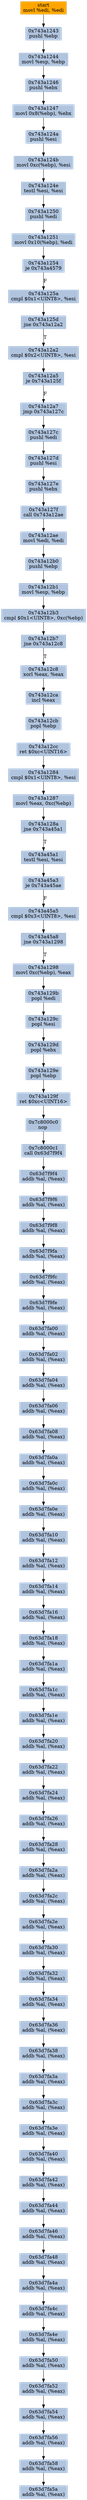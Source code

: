 digraph G {
node[shape=rectangle,style=filled,fillcolor=lightsteelblue,color=lightsteelblue]
bgcolor="transparent"
a0x743a1241movl_edi_edi[label="start\nmovl %edi, %edi",color="lightgrey",fillcolor="orange"];
a0x743a1243pushl_ebp[label="0x743a1243\npushl %ebp"];
a0x743a1244movl_esp_ebp[label="0x743a1244\nmovl %esp, %ebp"];
a0x743a1246pushl_ebx[label="0x743a1246\npushl %ebx"];
a0x743a1247movl_0x8ebp__ebx[label="0x743a1247\nmovl 0x8(%ebp), %ebx"];
a0x743a124apushl_esi[label="0x743a124a\npushl %esi"];
a0x743a124bmovl_0xcebp__esi[label="0x743a124b\nmovl 0xc(%ebp), %esi"];
a0x743a124etestl_esi_esi[label="0x743a124e\ntestl %esi, %esi"];
a0x743a1250pushl_edi[label="0x743a1250\npushl %edi"];
a0x743a1251movl_0x10ebp__edi[label="0x743a1251\nmovl 0x10(%ebp), %edi"];
a0x743a1254je_0x743a4579[label="0x743a1254\nje 0x743a4579"];
a0x743a125acmpl_0x1UINT8_esi[label="0x743a125a\ncmpl $0x1<UINT8>, %esi"];
a0x743a125djne_0x743a12a2[label="0x743a125d\njne 0x743a12a2"];
a0x743a12a2cmpl_0x2UINT8_esi[label="0x743a12a2\ncmpl $0x2<UINT8>, %esi"];
a0x743a12a5je_0x743a125f[label="0x743a12a5\nje 0x743a125f"];
a0x743a12a7jmp_0x743a127c[label="0x743a12a7\njmp 0x743a127c"];
a0x743a127cpushl_edi[label="0x743a127c\npushl %edi"];
a0x743a127dpushl_esi[label="0x743a127d\npushl %esi"];
a0x743a127epushl_ebx[label="0x743a127e\npushl %ebx"];
a0x743a127fcall_0x743a12ae[label="0x743a127f\ncall 0x743a12ae"];
a0x743a12aemovl_edi_edi[label="0x743a12ae\nmovl %edi, %edi"];
a0x743a12b0pushl_ebp[label="0x743a12b0\npushl %ebp"];
a0x743a12b1movl_esp_ebp[label="0x743a12b1\nmovl %esp, %ebp"];
a0x743a12b3cmpl_0x1UINT8_0xcebp_[label="0x743a12b3\ncmpl $0x1<UINT8>, 0xc(%ebp)"];
a0x743a12b7jne_0x743a12c8[label="0x743a12b7\njne 0x743a12c8"];
a0x743a12c8xorl_eax_eax[label="0x743a12c8\nxorl %eax, %eax"];
a0x743a12caincl_eax[label="0x743a12ca\nincl %eax"];
a0x743a12cbpopl_ebp[label="0x743a12cb\npopl %ebp"];
a0x743a12ccret_0xcUINT16[label="0x743a12cc\nret $0xc<UINT16>"];
a0x743a1284cmpl_0x1UINT8_esi[label="0x743a1284\ncmpl $0x1<UINT8>, %esi"];
a0x743a1287movl_eax_0xcebp_[label="0x743a1287\nmovl %eax, 0xc(%ebp)"];
a0x743a128ajne_0x743a45a1[label="0x743a128a\njne 0x743a45a1"];
a0x743a45a1testl_esi_esi[label="0x743a45a1\ntestl %esi, %esi"];
a0x743a45a3je_0x743a45ae[label="0x743a45a3\nje 0x743a45ae"];
a0x743a45a5cmpl_0x3UINT8_esi[label="0x743a45a5\ncmpl $0x3<UINT8>, %esi"];
a0x743a45a8jne_0x743a1298[label="0x743a45a8\njne 0x743a1298"];
a0x743a1298movl_0xcebp__eax[label="0x743a1298\nmovl 0xc(%ebp), %eax"];
a0x743a129bpopl_edi[label="0x743a129b\npopl %edi"];
a0x743a129cpopl_esi[label="0x743a129c\npopl %esi"];
a0x743a129dpopl_ebx[label="0x743a129d\npopl %ebx"];
a0x743a129epopl_ebp[label="0x743a129e\npopl %ebp"];
a0x743a129fret_0xcUINT16[label="0x743a129f\nret $0xc<UINT16>"];
a0x7c8000c0nop_[label="0x7c8000c0\nnop "];
a0x7c8000c1call_0x63d7f9f4[label="0x7c8000c1\ncall 0x63d7f9f4"];
a0x63d7f9f4addb_al_eax_[label="0x63d7f9f4\naddb %al, (%eax)"];
a0x63d7f9f6addb_al_eax_[label="0x63d7f9f6\naddb %al, (%eax)"];
a0x63d7f9f8addb_al_eax_[label="0x63d7f9f8\naddb %al, (%eax)"];
a0x63d7f9faaddb_al_eax_[label="0x63d7f9fa\naddb %al, (%eax)"];
a0x63d7f9fcaddb_al_eax_[label="0x63d7f9fc\naddb %al, (%eax)"];
a0x63d7f9feaddb_al_eax_[label="0x63d7f9fe\naddb %al, (%eax)"];
a0x63d7fa00addb_al_eax_[label="0x63d7fa00\naddb %al, (%eax)"];
a0x63d7fa02addb_al_eax_[label="0x63d7fa02\naddb %al, (%eax)"];
a0x63d7fa04addb_al_eax_[label="0x63d7fa04\naddb %al, (%eax)"];
a0x63d7fa06addb_al_eax_[label="0x63d7fa06\naddb %al, (%eax)"];
a0x63d7fa08addb_al_eax_[label="0x63d7fa08\naddb %al, (%eax)"];
a0x63d7fa0aaddb_al_eax_[label="0x63d7fa0a\naddb %al, (%eax)"];
a0x63d7fa0caddb_al_eax_[label="0x63d7fa0c\naddb %al, (%eax)"];
a0x63d7fa0eaddb_al_eax_[label="0x63d7fa0e\naddb %al, (%eax)"];
a0x63d7fa10addb_al_eax_[label="0x63d7fa10\naddb %al, (%eax)"];
a0x63d7fa12addb_al_eax_[label="0x63d7fa12\naddb %al, (%eax)"];
a0x63d7fa14addb_al_eax_[label="0x63d7fa14\naddb %al, (%eax)"];
a0x63d7fa16addb_al_eax_[label="0x63d7fa16\naddb %al, (%eax)"];
a0x63d7fa18addb_al_eax_[label="0x63d7fa18\naddb %al, (%eax)"];
a0x63d7fa1aaddb_al_eax_[label="0x63d7fa1a\naddb %al, (%eax)"];
a0x63d7fa1caddb_al_eax_[label="0x63d7fa1c\naddb %al, (%eax)"];
a0x63d7fa1eaddb_al_eax_[label="0x63d7fa1e\naddb %al, (%eax)"];
a0x63d7fa20addb_al_eax_[label="0x63d7fa20\naddb %al, (%eax)"];
a0x63d7fa22addb_al_eax_[label="0x63d7fa22\naddb %al, (%eax)"];
a0x63d7fa24addb_al_eax_[label="0x63d7fa24\naddb %al, (%eax)"];
a0x63d7fa26addb_al_eax_[label="0x63d7fa26\naddb %al, (%eax)"];
a0x63d7fa28addb_al_eax_[label="0x63d7fa28\naddb %al, (%eax)"];
a0x63d7fa2aaddb_al_eax_[label="0x63d7fa2a\naddb %al, (%eax)"];
a0x63d7fa2caddb_al_eax_[label="0x63d7fa2c\naddb %al, (%eax)"];
a0x63d7fa2eaddb_al_eax_[label="0x63d7fa2e\naddb %al, (%eax)"];
a0x63d7fa30addb_al_eax_[label="0x63d7fa30\naddb %al, (%eax)"];
a0x63d7fa32addb_al_eax_[label="0x63d7fa32\naddb %al, (%eax)"];
a0x63d7fa34addb_al_eax_[label="0x63d7fa34\naddb %al, (%eax)"];
a0x63d7fa36addb_al_eax_[label="0x63d7fa36\naddb %al, (%eax)"];
a0x63d7fa38addb_al_eax_[label="0x63d7fa38\naddb %al, (%eax)"];
a0x63d7fa3aaddb_al_eax_[label="0x63d7fa3a\naddb %al, (%eax)"];
a0x63d7fa3caddb_al_eax_[label="0x63d7fa3c\naddb %al, (%eax)"];
a0x63d7fa3eaddb_al_eax_[label="0x63d7fa3e\naddb %al, (%eax)"];
a0x63d7fa40addb_al_eax_[label="0x63d7fa40\naddb %al, (%eax)"];
a0x63d7fa42addb_al_eax_[label="0x63d7fa42\naddb %al, (%eax)"];
a0x63d7fa44addb_al_eax_[label="0x63d7fa44\naddb %al, (%eax)"];
a0x63d7fa46addb_al_eax_[label="0x63d7fa46\naddb %al, (%eax)"];
a0x63d7fa48addb_al_eax_[label="0x63d7fa48\naddb %al, (%eax)"];
a0x63d7fa4aaddb_al_eax_[label="0x63d7fa4a\naddb %al, (%eax)"];
a0x63d7fa4caddb_al_eax_[label="0x63d7fa4c\naddb %al, (%eax)"];
a0x63d7fa4eaddb_al_eax_[label="0x63d7fa4e\naddb %al, (%eax)"];
a0x63d7fa50addb_al_eax_[label="0x63d7fa50\naddb %al, (%eax)"];
a0x63d7fa52addb_al_eax_[label="0x63d7fa52\naddb %al, (%eax)"];
a0x63d7fa54addb_al_eax_[label="0x63d7fa54\naddb %al, (%eax)"];
a0x63d7fa56addb_al_eax_[label="0x63d7fa56\naddb %al, (%eax)"];
a0x63d7fa58addb_al_eax_[label="0x63d7fa58\naddb %al, (%eax)"];
a0x63d7fa5aaddb_al_eax_[label="0x63d7fa5a\naddb %al, (%eax)"];
a0x743a1241movl_edi_edi -> a0x743a1243pushl_ebp [color="#000000"];
a0x743a1243pushl_ebp -> a0x743a1244movl_esp_ebp [color="#000000"];
a0x743a1244movl_esp_ebp -> a0x743a1246pushl_ebx [color="#000000"];
a0x743a1246pushl_ebx -> a0x743a1247movl_0x8ebp__ebx [color="#000000"];
a0x743a1247movl_0x8ebp__ebx -> a0x743a124apushl_esi [color="#000000"];
a0x743a124apushl_esi -> a0x743a124bmovl_0xcebp__esi [color="#000000"];
a0x743a124bmovl_0xcebp__esi -> a0x743a124etestl_esi_esi [color="#000000"];
a0x743a124etestl_esi_esi -> a0x743a1250pushl_edi [color="#000000"];
a0x743a1250pushl_edi -> a0x743a1251movl_0x10ebp__edi [color="#000000"];
a0x743a1251movl_0x10ebp__edi -> a0x743a1254je_0x743a4579 [color="#000000"];
a0x743a1254je_0x743a4579 -> a0x743a125acmpl_0x1UINT8_esi [color="#000000",label="F"];
a0x743a125acmpl_0x1UINT8_esi -> a0x743a125djne_0x743a12a2 [color="#000000"];
a0x743a125djne_0x743a12a2 -> a0x743a12a2cmpl_0x2UINT8_esi [color="#000000",label="T"];
a0x743a12a2cmpl_0x2UINT8_esi -> a0x743a12a5je_0x743a125f [color="#000000"];
a0x743a12a5je_0x743a125f -> a0x743a12a7jmp_0x743a127c [color="#000000",label="F"];
a0x743a12a7jmp_0x743a127c -> a0x743a127cpushl_edi [color="#000000"];
a0x743a127cpushl_edi -> a0x743a127dpushl_esi [color="#000000"];
a0x743a127dpushl_esi -> a0x743a127epushl_ebx [color="#000000"];
a0x743a127epushl_ebx -> a0x743a127fcall_0x743a12ae [color="#000000"];
a0x743a127fcall_0x743a12ae -> a0x743a12aemovl_edi_edi [color="#000000"];
a0x743a12aemovl_edi_edi -> a0x743a12b0pushl_ebp [color="#000000"];
a0x743a12b0pushl_ebp -> a0x743a12b1movl_esp_ebp [color="#000000"];
a0x743a12b1movl_esp_ebp -> a0x743a12b3cmpl_0x1UINT8_0xcebp_ [color="#000000"];
a0x743a12b3cmpl_0x1UINT8_0xcebp_ -> a0x743a12b7jne_0x743a12c8 [color="#000000"];
a0x743a12b7jne_0x743a12c8 -> a0x743a12c8xorl_eax_eax [color="#000000",label="T"];
a0x743a12c8xorl_eax_eax -> a0x743a12caincl_eax [color="#000000"];
a0x743a12caincl_eax -> a0x743a12cbpopl_ebp [color="#000000"];
a0x743a12cbpopl_ebp -> a0x743a12ccret_0xcUINT16 [color="#000000"];
a0x743a12ccret_0xcUINT16 -> a0x743a1284cmpl_0x1UINT8_esi [color="#000000"];
a0x743a1284cmpl_0x1UINT8_esi -> a0x743a1287movl_eax_0xcebp_ [color="#000000"];
a0x743a1287movl_eax_0xcebp_ -> a0x743a128ajne_0x743a45a1 [color="#000000"];
a0x743a128ajne_0x743a45a1 -> a0x743a45a1testl_esi_esi [color="#000000",label="T"];
a0x743a45a1testl_esi_esi -> a0x743a45a3je_0x743a45ae [color="#000000"];
a0x743a45a3je_0x743a45ae -> a0x743a45a5cmpl_0x3UINT8_esi [color="#000000",label="F"];
a0x743a45a5cmpl_0x3UINT8_esi -> a0x743a45a8jne_0x743a1298 [color="#000000"];
a0x743a45a8jne_0x743a1298 -> a0x743a1298movl_0xcebp__eax [color="#000000",label="T"];
a0x743a1298movl_0xcebp__eax -> a0x743a129bpopl_edi [color="#000000"];
a0x743a129bpopl_edi -> a0x743a129cpopl_esi [color="#000000"];
a0x743a129cpopl_esi -> a0x743a129dpopl_ebx [color="#000000"];
a0x743a129dpopl_ebx -> a0x743a129epopl_ebp [color="#000000"];
a0x743a129epopl_ebp -> a0x743a129fret_0xcUINT16 [color="#000000"];
a0x743a129fret_0xcUINT16 -> a0x7c8000c0nop_ [color="#000000"];
a0x7c8000c0nop_ -> a0x7c8000c1call_0x63d7f9f4 [color="#000000"];
a0x7c8000c1call_0x63d7f9f4 -> a0x63d7f9f4addb_al_eax_ [color="#000000"];
a0x63d7f9f4addb_al_eax_ -> a0x63d7f9f6addb_al_eax_ [color="#000000"];
a0x63d7f9f6addb_al_eax_ -> a0x63d7f9f8addb_al_eax_ [color="#000000"];
a0x63d7f9f8addb_al_eax_ -> a0x63d7f9faaddb_al_eax_ [color="#000000"];
a0x63d7f9faaddb_al_eax_ -> a0x63d7f9fcaddb_al_eax_ [color="#000000"];
a0x63d7f9fcaddb_al_eax_ -> a0x63d7f9feaddb_al_eax_ [color="#000000"];
a0x63d7f9feaddb_al_eax_ -> a0x63d7fa00addb_al_eax_ [color="#000000"];
a0x63d7fa00addb_al_eax_ -> a0x63d7fa02addb_al_eax_ [color="#000000"];
a0x63d7fa02addb_al_eax_ -> a0x63d7fa04addb_al_eax_ [color="#000000"];
a0x63d7fa04addb_al_eax_ -> a0x63d7fa06addb_al_eax_ [color="#000000"];
a0x63d7fa06addb_al_eax_ -> a0x63d7fa08addb_al_eax_ [color="#000000"];
a0x63d7fa08addb_al_eax_ -> a0x63d7fa0aaddb_al_eax_ [color="#000000"];
a0x63d7fa0aaddb_al_eax_ -> a0x63d7fa0caddb_al_eax_ [color="#000000"];
a0x63d7fa0caddb_al_eax_ -> a0x63d7fa0eaddb_al_eax_ [color="#000000"];
a0x63d7fa0eaddb_al_eax_ -> a0x63d7fa10addb_al_eax_ [color="#000000"];
a0x63d7fa10addb_al_eax_ -> a0x63d7fa12addb_al_eax_ [color="#000000"];
a0x63d7fa12addb_al_eax_ -> a0x63d7fa14addb_al_eax_ [color="#000000"];
a0x63d7fa14addb_al_eax_ -> a0x63d7fa16addb_al_eax_ [color="#000000"];
a0x63d7fa16addb_al_eax_ -> a0x63d7fa18addb_al_eax_ [color="#000000"];
a0x63d7fa18addb_al_eax_ -> a0x63d7fa1aaddb_al_eax_ [color="#000000"];
a0x63d7fa1aaddb_al_eax_ -> a0x63d7fa1caddb_al_eax_ [color="#000000"];
a0x63d7fa1caddb_al_eax_ -> a0x63d7fa1eaddb_al_eax_ [color="#000000"];
a0x63d7fa1eaddb_al_eax_ -> a0x63d7fa20addb_al_eax_ [color="#000000"];
a0x63d7fa20addb_al_eax_ -> a0x63d7fa22addb_al_eax_ [color="#000000"];
a0x63d7fa22addb_al_eax_ -> a0x63d7fa24addb_al_eax_ [color="#000000"];
a0x63d7fa24addb_al_eax_ -> a0x63d7fa26addb_al_eax_ [color="#000000"];
a0x63d7fa26addb_al_eax_ -> a0x63d7fa28addb_al_eax_ [color="#000000"];
a0x63d7fa28addb_al_eax_ -> a0x63d7fa2aaddb_al_eax_ [color="#000000"];
a0x63d7fa2aaddb_al_eax_ -> a0x63d7fa2caddb_al_eax_ [color="#000000"];
a0x63d7fa2caddb_al_eax_ -> a0x63d7fa2eaddb_al_eax_ [color="#000000"];
a0x63d7fa2eaddb_al_eax_ -> a0x63d7fa30addb_al_eax_ [color="#000000"];
a0x63d7fa30addb_al_eax_ -> a0x63d7fa32addb_al_eax_ [color="#000000"];
a0x63d7fa32addb_al_eax_ -> a0x63d7fa34addb_al_eax_ [color="#000000"];
a0x63d7fa34addb_al_eax_ -> a0x63d7fa36addb_al_eax_ [color="#000000"];
a0x63d7fa36addb_al_eax_ -> a0x63d7fa38addb_al_eax_ [color="#000000"];
a0x63d7fa38addb_al_eax_ -> a0x63d7fa3aaddb_al_eax_ [color="#000000"];
a0x63d7fa3aaddb_al_eax_ -> a0x63d7fa3caddb_al_eax_ [color="#000000"];
a0x63d7fa3caddb_al_eax_ -> a0x63d7fa3eaddb_al_eax_ [color="#000000"];
a0x63d7fa3eaddb_al_eax_ -> a0x63d7fa40addb_al_eax_ [color="#000000"];
a0x63d7fa40addb_al_eax_ -> a0x63d7fa42addb_al_eax_ [color="#000000"];
a0x63d7fa42addb_al_eax_ -> a0x63d7fa44addb_al_eax_ [color="#000000"];
a0x63d7fa44addb_al_eax_ -> a0x63d7fa46addb_al_eax_ [color="#000000"];
a0x63d7fa46addb_al_eax_ -> a0x63d7fa48addb_al_eax_ [color="#000000"];
a0x63d7fa48addb_al_eax_ -> a0x63d7fa4aaddb_al_eax_ [color="#000000"];
a0x63d7fa4aaddb_al_eax_ -> a0x63d7fa4caddb_al_eax_ [color="#000000"];
a0x63d7fa4caddb_al_eax_ -> a0x63d7fa4eaddb_al_eax_ [color="#000000"];
a0x63d7fa4eaddb_al_eax_ -> a0x63d7fa50addb_al_eax_ [color="#000000"];
a0x63d7fa50addb_al_eax_ -> a0x63d7fa52addb_al_eax_ [color="#000000"];
a0x63d7fa52addb_al_eax_ -> a0x63d7fa54addb_al_eax_ [color="#000000"];
a0x63d7fa54addb_al_eax_ -> a0x63d7fa56addb_al_eax_ [color="#000000"];
a0x63d7fa56addb_al_eax_ -> a0x63d7fa58addb_al_eax_ [color="#000000"];
a0x63d7fa58addb_al_eax_ -> a0x63d7fa5aaddb_al_eax_ [color="#000000"];
}
